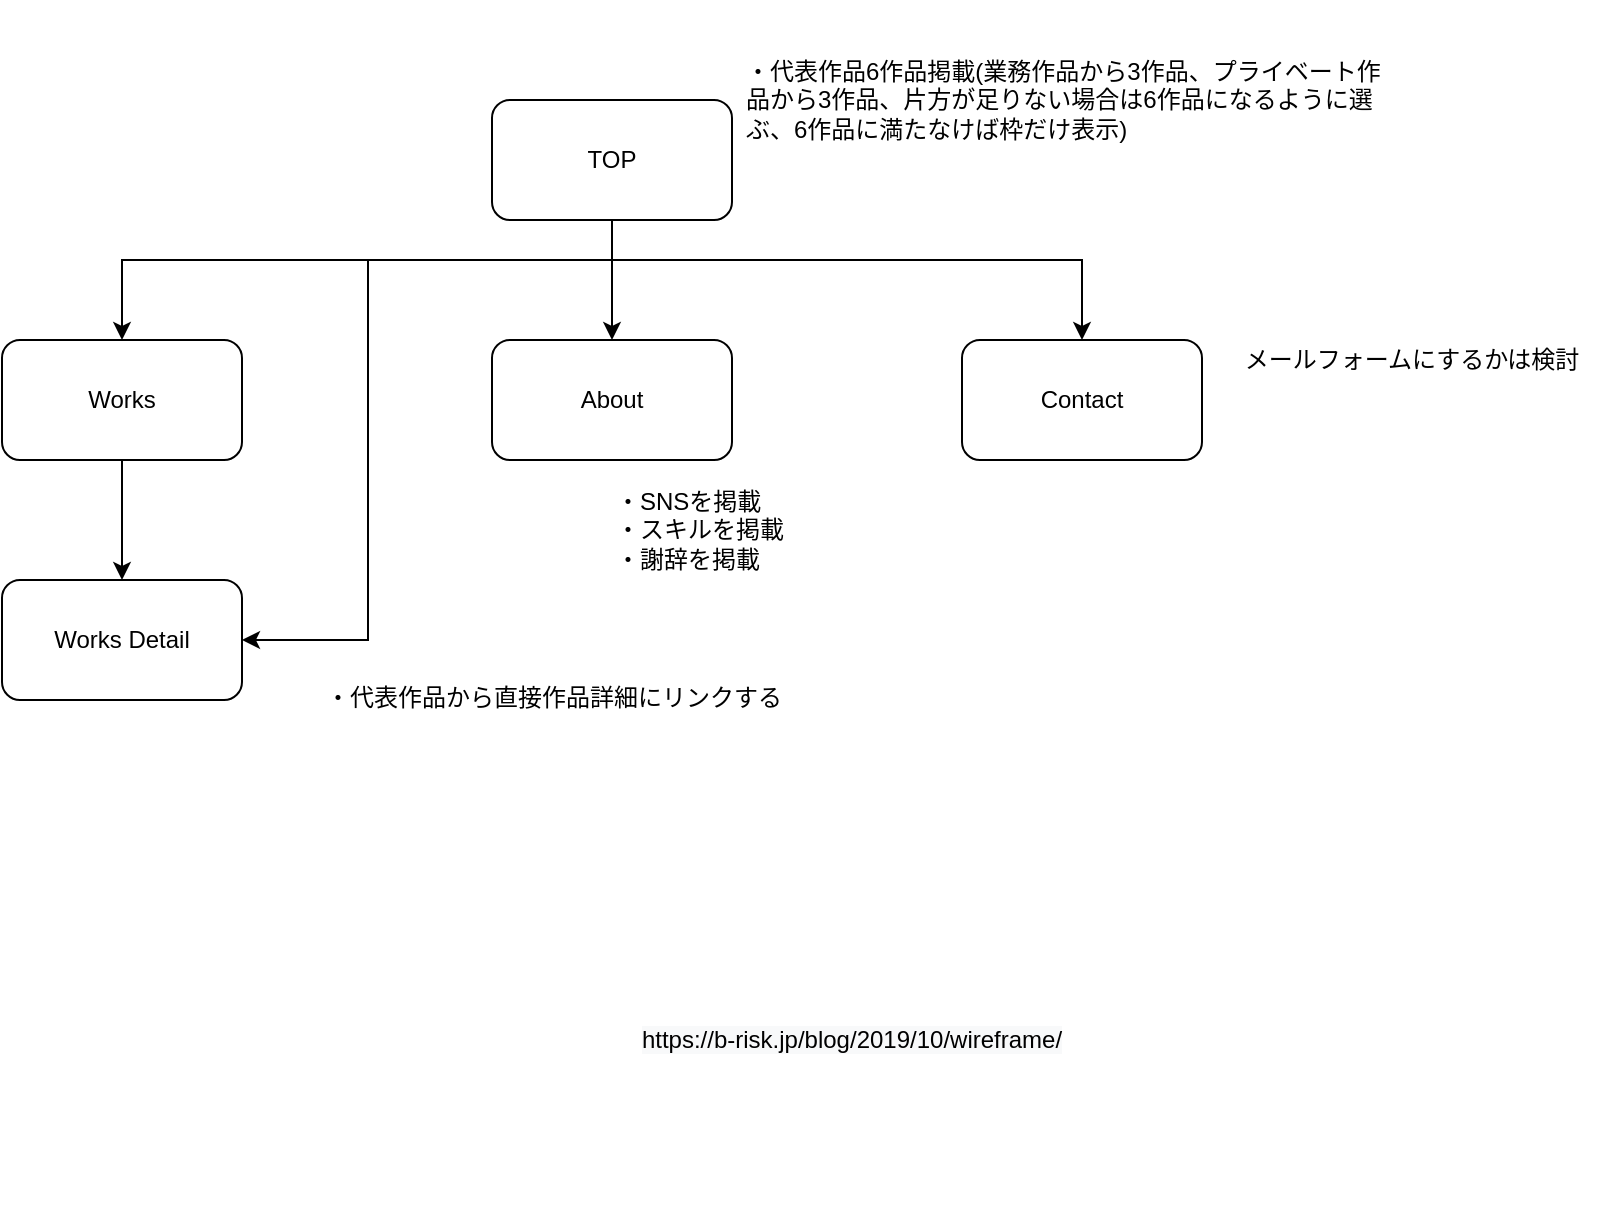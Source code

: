 <mxfile version="13.6.2" type="device"><diagram id="PCq1IgXQnJZOghe8gBc-" name="ページ1"><mxGraphModel dx="782" dy="462" grid="1" gridSize="10" guides="1" tooltips="1" connect="1" arrows="1" fold="1" page="1" pageScale="1" pageWidth="1169" pageHeight="827" math="0" shadow="0"><root><mxCell id="0"/><mxCell id="1" parent="0"/><mxCell id="nIsY8tjEoUslZlQ9e8ri-7" style="edgeStyle=orthogonalEdgeStyle;rounded=0;orthogonalLoop=1;jettySize=auto;html=1;" parent="1" source="nIsY8tjEoUslZlQ9e8ri-1" target="nIsY8tjEoUslZlQ9e8ri-5" edge="1"><mxGeometry relative="1" as="geometry"><Array as="points"><mxPoint x="585" y="160"/><mxPoint x="340" y="160"/></Array></mxGeometry></mxCell><mxCell id="nIsY8tjEoUslZlQ9e8ri-8" style="edgeStyle=orthogonalEdgeStyle;rounded=0;orthogonalLoop=1;jettySize=auto;html=1;entryX=0.5;entryY=0;entryDx=0;entryDy=0;" parent="1" source="nIsY8tjEoUslZlQ9e8ri-1" target="nIsY8tjEoUslZlQ9e8ri-2" edge="1"><mxGeometry relative="1" as="geometry"/></mxCell><mxCell id="nIsY8tjEoUslZlQ9e8ri-9" style="edgeStyle=orthogonalEdgeStyle;rounded=0;orthogonalLoop=1;jettySize=auto;html=1;" parent="1" source="nIsY8tjEoUslZlQ9e8ri-1" target="nIsY8tjEoUslZlQ9e8ri-4" edge="1"><mxGeometry relative="1" as="geometry"><Array as="points"><mxPoint x="585" y="160"/><mxPoint x="820" y="160"/></Array></mxGeometry></mxCell><mxCell id="nIsY8tjEoUslZlQ9e8ri-12" style="edgeStyle=orthogonalEdgeStyle;rounded=0;orthogonalLoop=1;jettySize=auto;html=1;entryX=1;entryY=0.5;entryDx=0;entryDy=0;" parent="1" source="nIsY8tjEoUslZlQ9e8ri-1" target="nIsY8tjEoUslZlQ9e8ri-6" edge="1"><mxGeometry relative="1" as="geometry"><Array as="points"><mxPoint x="585" y="160"/><mxPoint x="463" y="160"/><mxPoint x="463" y="350"/></Array></mxGeometry></mxCell><mxCell id="nIsY8tjEoUslZlQ9e8ri-1" value="TOP" style="rounded=1;whiteSpace=wrap;html=1;" parent="1" vertex="1"><mxGeometry x="525" y="80" width="120" height="60" as="geometry"/></mxCell><mxCell id="nIsY8tjEoUslZlQ9e8ri-2" value="About" style="rounded=1;whiteSpace=wrap;html=1;" parent="1" vertex="1"><mxGeometry x="525" y="200" width="120" height="60" as="geometry"/></mxCell><mxCell id="nIsY8tjEoUslZlQ9e8ri-4" value="Contact" style="rounded=1;whiteSpace=wrap;html=1;" parent="1" vertex="1"><mxGeometry x="760" y="200" width="120" height="60" as="geometry"/></mxCell><mxCell id="nIsY8tjEoUslZlQ9e8ri-10" style="edgeStyle=orthogonalEdgeStyle;rounded=0;orthogonalLoop=1;jettySize=auto;html=1;entryX=0.5;entryY=0;entryDx=0;entryDy=0;" parent="1" source="nIsY8tjEoUslZlQ9e8ri-5" target="nIsY8tjEoUslZlQ9e8ri-6" edge="1"><mxGeometry relative="1" as="geometry"/></mxCell><mxCell id="nIsY8tjEoUslZlQ9e8ri-5" value="Works" style="rounded=1;whiteSpace=wrap;html=1;" parent="1" vertex="1"><mxGeometry x="280" y="200" width="120" height="60" as="geometry"/></mxCell><mxCell id="nIsY8tjEoUslZlQ9e8ri-6" value="Works Detail" style="rounded=1;whiteSpace=wrap;html=1;" parent="1" vertex="1"><mxGeometry x="280" y="320" width="120" height="60" as="geometry"/></mxCell><mxCell id="nIsY8tjEoUslZlQ9e8ri-11" value="・代表作品6作品掲載(業務作品から3作品、プライベート作品から3作品、片方が足りない場合は6作品になるように選ぶ、6作品に満たなけば枠だけ表示)" style="text;html=1;strokeColor=none;fillColor=none;align=left;verticalAlign=middle;whiteSpace=wrap;rounded=0;" parent="1" vertex="1"><mxGeometry x="650" y="30" width="330" height="100" as="geometry"/></mxCell><mxCell id="nIsY8tjEoUslZlQ9e8ri-13" value="・代表作品から直接作品詳細にリンクする" style="text;html=1;strokeColor=none;fillColor=none;align=left;verticalAlign=middle;whiteSpace=wrap;rounded=0;" parent="1" vertex="1"><mxGeometry x="440" y="344" width="240" height="70" as="geometry"/></mxCell><mxCell id="nIsY8tjEoUslZlQ9e8ri-14" value="・SNSを掲載&lt;br&gt;・スキルを掲載&lt;br&gt;・謝辞を掲載" style="text;html=1;strokeColor=none;fillColor=none;align=left;verticalAlign=middle;whiteSpace=wrap;rounded=0;" parent="1" vertex="1"><mxGeometry x="585" y="260" width="240" height="70" as="geometry"/></mxCell><mxCell id="_PVtbGeUcYwYfKJtGzgQ-1" value="メールフォームにするかは検討" style="text;html=1;strokeColor=none;fillColor=none;align=center;verticalAlign=middle;whiteSpace=wrap;rounded=0;" parent="1" vertex="1"><mxGeometry x="890" y="200" width="190" height="20" as="geometry"/></mxCell><mxCell id="_PVtbGeUcYwYfKJtGzgQ-2" style="edgeStyle=orthogonalEdgeStyle;rounded=0;orthogonalLoop=1;jettySize=auto;html=1;exitX=0.5;exitY=1;exitDx=0;exitDy=0;" parent="1" source="_PVtbGeUcYwYfKJtGzgQ-1" target="_PVtbGeUcYwYfKJtGzgQ-1" edge="1"><mxGeometry relative="1" as="geometry"/></mxCell><mxCell id="_GMvfW_hSFj8D86rP8AQ-1" value="&#10;&#10;&lt;span style=&quot;color: rgb(0, 0, 0); font-family: helvetica; font-size: 12px; font-style: normal; font-weight: 400; letter-spacing: normal; text-align: center; text-indent: 0px; text-transform: none; word-spacing: 0px; background-color: rgb(248, 249, 250); display: inline; float: none;&quot;&gt;https://b-risk.jp/blog/2019/10/wireframe/&lt;/span&gt;&#10;&#10;" style="text;html=1;strokeColor=none;fillColor=none;align=center;verticalAlign=middle;whiteSpace=wrap;rounded=0;" parent="1" vertex="1"><mxGeometry x="530" y="460" width="350" height="180" as="geometry"/></mxCell></root></mxGraphModel></diagram></mxfile>